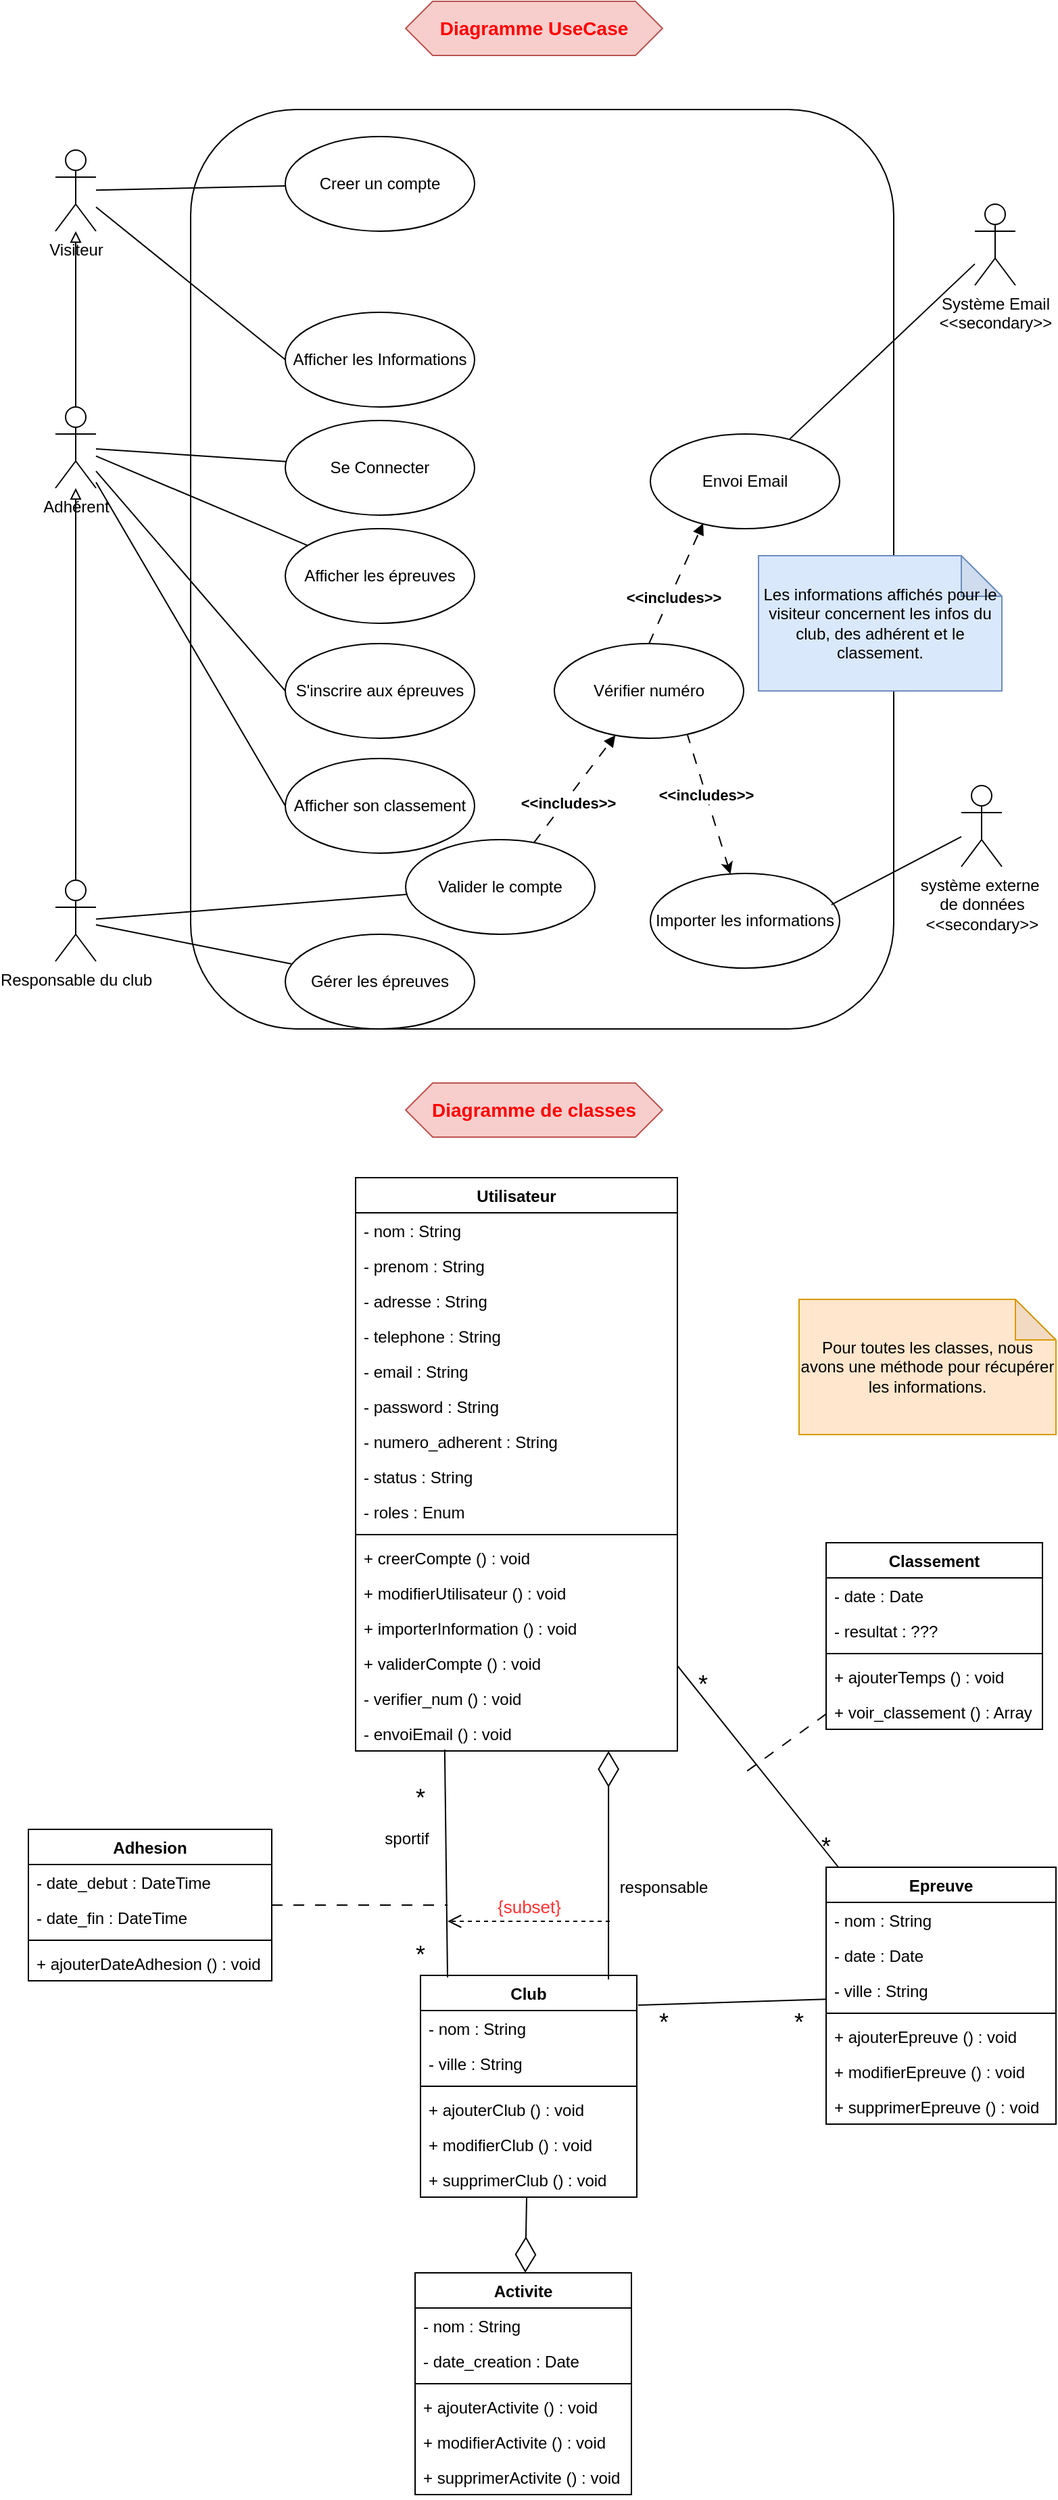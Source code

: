 <mxfile version="27.0.6">
  <diagram name="Page-1" id="lgjtmHra_G9_UdKhoM6j">
    <mxGraphModel dx="898" dy="750" grid="1" gridSize="10" guides="1" tooltips="1" connect="1" arrows="1" fold="1" page="1" pageScale="1" pageWidth="827" pageHeight="1169" math="0" shadow="0">
      <root>
        <mxCell id="0" />
        <mxCell id="1" parent="0" />
        <mxCell id="l16jiaLs2Fedwq6WprEs-1" value="&lt;font style=&quot;color: light-dark(rgb(255, 0, 0), rgb(237, 237, 237)); font-size: 14px;&quot;&gt;&lt;b style=&quot;&quot;&gt;Diagramme UseCase&lt;/b&gt;&lt;/font&gt;" style="shape=hexagon;perimeter=hexagonPerimeter2;whiteSpace=wrap;html=1;fixedSize=1;fillColor=#f8cecc;strokeColor=#b85450;" parent="1" vertex="1">
          <mxGeometry x="319" y="40" width="190" height="40" as="geometry" />
        </mxCell>
        <mxCell id="l16jiaLs2Fedwq6WprEs-2" value="" style="rounded=1;whiteSpace=wrap;html=1;" parent="1" vertex="1">
          <mxGeometry x="160" y="120" width="520" height="680" as="geometry" />
        </mxCell>
        <mxCell id="l16jiaLs2Fedwq6WprEs-3" value="&lt;font style=&quot;color: light-dark(rgb(255, 0, 0), rgb(237, 237, 237)); font-size: 14px;&quot;&gt;&lt;b style=&quot;&quot;&gt;Diagramme de classes&lt;/b&gt;&lt;/font&gt;" style="shape=hexagon;perimeter=hexagonPerimeter2;whiteSpace=wrap;html=1;fixedSize=1;fillColor=#f8cecc;strokeColor=#b85450;" parent="1" vertex="1">
          <mxGeometry x="319" y="840" width="190" height="40" as="geometry" />
        </mxCell>
        <mxCell id="l16jiaLs2Fedwq6WprEs-11" style="rounded=0;orthogonalLoop=1;jettySize=auto;html=1;endArrow=none;startFill=0;" parent="1" source="l16jiaLs2Fedwq6WprEs-4" target="l16jiaLs2Fedwq6WprEs-10" edge="1">
          <mxGeometry relative="1" as="geometry" />
        </mxCell>
        <mxCell id="GCaa3MGDiSqKgNDiBNko-12" style="rounded=0;orthogonalLoop=1;jettySize=auto;html=1;endArrow=none;startFill=0;entryX=0;entryY=0.5;entryDx=0;entryDy=0;" parent="1" source="l16jiaLs2Fedwq6WprEs-4" target="GCaa3MGDiSqKgNDiBNko-10" edge="1">
          <mxGeometry relative="1" as="geometry" />
        </mxCell>
        <mxCell id="l16jiaLs2Fedwq6WprEs-4" value="Visiteur" style="shape=umlActor;verticalLabelPosition=bottom;verticalAlign=top;html=1;outlineConnect=0;" parent="1" vertex="1">
          <mxGeometry x="60" y="150" width="30" height="60" as="geometry" />
        </mxCell>
        <mxCell id="l16jiaLs2Fedwq6WprEs-7" style="edgeStyle=orthogonalEdgeStyle;rounded=0;orthogonalLoop=1;jettySize=auto;html=1;endArrow=block;endFill=0;" parent="1" source="l16jiaLs2Fedwq6WprEs-5" target="l16jiaLs2Fedwq6WprEs-4" edge="1">
          <mxGeometry relative="1" as="geometry" />
        </mxCell>
        <mxCell id="GCaa3MGDiSqKgNDiBNko-4" style="rounded=0;orthogonalLoop=1;jettySize=auto;html=1;endArrow=none;startFill=0;" parent="1" source="l16jiaLs2Fedwq6WprEs-5" target="GCaa3MGDiSqKgNDiBNko-3" edge="1">
          <mxGeometry relative="1" as="geometry" />
        </mxCell>
        <mxCell id="GCaa3MGDiSqKgNDiBNko-7" style="rounded=0;orthogonalLoop=1;jettySize=auto;html=1;endArrow=none;startFill=0;" parent="1" source="l16jiaLs2Fedwq6WprEs-5" target="GCaa3MGDiSqKgNDiBNko-6" edge="1">
          <mxGeometry relative="1" as="geometry" />
        </mxCell>
        <mxCell id="GCaa3MGDiSqKgNDiBNko-8" style="rounded=0;orthogonalLoop=1;jettySize=auto;html=1;entryX=0;entryY=0.5;entryDx=0;entryDy=0;endArrow=none;startFill=0;" parent="1" source="l16jiaLs2Fedwq6WprEs-5" target="GCaa3MGDiSqKgNDiBNko-1" edge="1">
          <mxGeometry relative="1" as="geometry" />
        </mxCell>
        <mxCell id="GCaa3MGDiSqKgNDiBNko-9" style="rounded=0;orthogonalLoop=1;jettySize=auto;html=1;endArrow=none;startFill=0;entryX=0;entryY=0.5;entryDx=0;entryDy=0;" parent="1" source="l16jiaLs2Fedwq6WprEs-5" target="GCaa3MGDiSqKgNDiBNko-5" edge="1">
          <mxGeometry relative="1" as="geometry" />
        </mxCell>
        <mxCell id="l16jiaLs2Fedwq6WprEs-5" value="Adhérent" style="shape=umlActor;verticalLabelPosition=bottom;verticalAlign=top;html=1;outlineConnect=0;" parent="1" vertex="1">
          <mxGeometry x="60" y="340" width="30" height="60" as="geometry" />
        </mxCell>
        <mxCell id="l16jiaLs2Fedwq6WprEs-8" style="edgeStyle=orthogonalEdgeStyle;rounded=0;orthogonalLoop=1;jettySize=auto;html=1;endArrow=block;endFill=0;" parent="1" source="l16jiaLs2Fedwq6WprEs-6" target="l16jiaLs2Fedwq6WprEs-5" edge="1">
          <mxGeometry relative="1" as="geometry" />
        </mxCell>
        <mxCell id="l16jiaLs2Fedwq6WprEs-15" style="rounded=0;orthogonalLoop=1;jettySize=auto;html=1;endArrow=none;endFill=1;startFill=0;" parent="1" source="l16jiaLs2Fedwq6WprEs-6" target="l16jiaLs2Fedwq6WprEs-12" edge="1">
          <mxGeometry relative="1" as="geometry" />
        </mxCell>
        <mxCell id="KEmt7pOYZcKOVEcdr2Ra-9" style="rounded=0;orthogonalLoop=1;jettySize=auto;html=1;endArrow=none;startFill=0;" parent="1" source="l16jiaLs2Fedwq6WprEs-6" target="KEmt7pOYZcKOVEcdr2Ra-8" edge="1">
          <mxGeometry relative="1" as="geometry" />
        </mxCell>
        <mxCell id="l16jiaLs2Fedwq6WprEs-6" value="Responsable du club" style="shape=umlActor;verticalLabelPosition=bottom;verticalAlign=top;html=1;outlineConnect=0;" parent="1" vertex="1">
          <mxGeometry x="60" y="690" width="30" height="60" as="geometry" />
        </mxCell>
        <mxCell id="l16jiaLs2Fedwq6WprEs-19" style="rounded=0;orthogonalLoop=1;jettySize=auto;html=1;endArrow=none;startFill=0;" parent="1" source="l16jiaLs2Fedwq6WprEs-9" target="l16jiaLs2Fedwq6WprEs-16" edge="1">
          <mxGeometry relative="1" as="geometry" />
        </mxCell>
        <mxCell id="l16jiaLs2Fedwq6WprEs-9" value="Système Email&lt;div&gt;&amp;lt;&amp;lt;secondary&amp;gt;&amp;gt;&lt;/div&gt;" style="shape=umlActor;verticalLabelPosition=bottom;verticalAlign=top;html=1;outlineConnect=0;" parent="1" vertex="1">
          <mxGeometry x="740" y="190" width="30" height="60" as="geometry" />
        </mxCell>
        <mxCell id="l16jiaLs2Fedwq6WprEs-10" value="Creer un compte" style="ellipse;whiteSpace=wrap;html=1;" parent="1" vertex="1">
          <mxGeometry x="230" y="140" width="140" height="70" as="geometry" />
        </mxCell>
        <mxCell id="l16jiaLs2Fedwq6WprEs-17" style="rounded=0;orthogonalLoop=1;jettySize=auto;html=1;endArrow=block;endFill=1;dashed=1;dashPattern=8 8;" parent="1" source="l16jiaLs2Fedwq6WprEs-12" target="KEmt7pOYZcKOVEcdr2Ra-1" edge="1">
          <mxGeometry relative="1" as="geometry">
            <mxPoint x="440" y="570" as="targetPoint" />
          </mxGeometry>
        </mxCell>
        <mxCell id="l16jiaLs2Fedwq6WprEs-18" value="&lt;b&gt;&amp;lt;&amp;lt;includes&amp;gt;&amp;gt;&lt;/b&gt;" style="edgeLabel;html=1;align=center;verticalAlign=middle;resizable=0;points=[];" parent="l16jiaLs2Fedwq6WprEs-17" vertex="1" connectable="0">
          <mxGeometry x="-0.224" y="-2" relative="1" as="geometry">
            <mxPoint as="offset" />
          </mxGeometry>
        </mxCell>
        <mxCell id="GCaa3MGDiSqKgNDiBNko-16" style="rounded=0;orthogonalLoop=1;jettySize=auto;html=1;endArrow=classic;endFill=1;dashed=1;dashPattern=8 8;exitX=0.7;exitY=0.943;exitDx=0;exitDy=0;exitPerimeter=0;" parent="1" source="KEmt7pOYZcKOVEcdr2Ra-1" target="GCaa3MGDiSqKgNDiBNko-15" edge="1">
          <mxGeometry relative="1" as="geometry" />
        </mxCell>
        <mxCell id="GCaa3MGDiSqKgNDiBNko-17" value="&lt;b&gt;&amp;lt;&amp;lt;includes&amp;gt;&amp;gt;&lt;/b&gt;" style="edgeLabel;html=1;align=center;verticalAlign=middle;resizable=0;points=[];" parent="GCaa3MGDiSqKgNDiBNko-16" vertex="1" connectable="0">
          <mxGeometry x="-0.12" relative="1" as="geometry">
            <mxPoint as="offset" />
          </mxGeometry>
        </mxCell>
        <mxCell id="l16jiaLs2Fedwq6WprEs-12" value="Valider le compte" style="ellipse;whiteSpace=wrap;html=1;" parent="1" vertex="1">
          <mxGeometry x="319" y="660" width="140" height="70" as="geometry" />
        </mxCell>
        <mxCell id="l16jiaLs2Fedwq6WprEs-16" value="Envoi Email" style="ellipse;whiteSpace=wrap;html=1;" parent="1" vertex="1">
          <mxGeometry x="500" y="360" width="140" height="70" as="geometry" />
        </mxCell>
        <mxCell id="GCaa3MGDiSqKgNDiBNko-1" value="Afficher son classement" style="ellipse;whiteSpace=wrap;html=1;" parent="1" vertex="1">
          <mxGeometry x="230" y="600" width="140" height="70" as="geometry" />
        </mxCell>
        <mxCell id="GCaa3MGDiSqKgNDiBNko-3" value="Se Connecter" style="ellipse;whiteSpace=wrap;html=1;" parent="1" vertex="1">
          <mxGeometry x="230" y="350" width="140" height="70" as="geometry" />
        </mxCell>
        <mxCell id="GCaa3MGDiSqKgNDiBNko-5" value="S&#39;inscrire aux épreuves" style="ellipse;whiteSpace=wrap;html=1;" parent="1" vertex="1">
          <mxGeometry x="230" y="515" width="140" height="70" as="geometry" />
        </mxCell>
        <mxCell id="GCaa3MGDiSqKgNDiBNko-6" value="Afficher les épreuves" style="ellipse;whiteSpace=wrap;html=1;" parent="1" vertex="1">
          <mxGeometry x="230" y="430" width="140" height="70" as="geometry" />
        </mxCell>
        <mxCell id="GCaa3MGDiSqKgNDiBNko-10" value="Afficher les Informations" style="ellipse;whiteSpace=wrap;html=1;" parent="1" vertex="1">
          <mxGeometry x="230" y="270" width="140" height="70" as="geometry" />
        </mxCell>
        <mxCell id="GCaa3MGDiSqKgNDiBNko-13" value="Les informations affichés pour le visiteur concernent les infos du club, des adhérent et le classement." style="shape=note;whiteSpace=wrap;html=1;backgroundOutline=1;darkOpacity=0.05;fillColor=#dae8fc;strokeColor=#6c8ebf;" parent="1" vertex="1">
          <mxGeometry x="580" y="450" width="180" height="100" as="geometry" />
        </mxCell>
        <mxCell id="GCaa3MGDiSqKgNDiBNko-15" value="Importer les informations" style="ellipse;whiteSpace=wrap;html=1;" parent="1" vertex="1">
          <mxGeometry x="500" y="685" width="140" height="70" as="geometry" />
        </mxCell>
        <mxCell id="ndPLPD90JA1rtv7AMpqJ-50" style="rounded=0;orthogonalLoop=1;jettySize=auto;html=1;endArrow=none;startFill=0;" parent="1" source="ndPLPD90JA1rtv7AMpqJ-1" target="ndPLPD90JA1rtv7AMpqJ-38" edge="1">
          <mxGeometry relative="1" as="geometry" />
        </mxCell>
        <mxCell id="ndPLPD90JA1rtv7AMpqJ-1" value="Utilisateur" style="swimlane;fontStyle=1;align=center;verticalAlign=top;childLayout=stackLayout;horizontal=1;startSize=26;horizontalStack=0;resizeParent=1;resizeParentMax=0;resizeLast=0;collapsible=1;marginBottom=0;whiteSpace=wrap;html=1;" parent="1" vertex="1">
          <mxGeometry x="282" y="910" width="238" height="424" as="geometry" />
        </mxCell>
        <mxCell id="ndPLPD90JA1rtv7AMpqJ-2" value="- nom : String" style="text;strokeColor=none;fillColor=none;align=left;verticalAlign=top;spacingLeft=4;spacingRight=4;overflow=hidden;rotatable=0;points=[[0,0.5],[1,0.5]];portConstraint=eastwest;whiteSpace=wrap;html=1;" parent="ndPLPD90JA1rtv7AMpqJ-1" vertex="1">
          <mxGeometry y="26" width="238" height="26" as="geometry" />
        </mxCell>
        <mxCell id="ndPLPD90JA1rtv7AMpqJ-8" value="- prenom : String" style="text;strokeColor=none;fillColor=none;align=left;verticalAlign=top;spacingLeft=4;spacingRight=4;overflow=hidden;rotatable=0;points=[[0,0.5],[1,0.5]];portConstraint=eastwest;whiteSpace=wrap;html=1;" parent="ndPLPD90JA1rtv7AMpqJ-1" vertex="1">
          <mxGeometry y="52" width="238" height="26" as="geometry" />
        </mxCell>
        <mxCell id="ndPLPD90JA1rtv7AMpqJ-11" value="- adresse : String" style="text;strokeColor=none;fillColor=none;align=left;verticalAlign=top;spacingLeft=4;spacingRight=4;overflow=hidden;rotatable=0;points=[[0,0.5],[1,0.5]];portConstraint=eastwest;whiteSpace=wrap;html=1;" parent="ndPLPD90JA1rtv7AMpqJ-1" vertex="1">
          <mxGeometry y="78" width="238" height="26" as="geometry" />
        </mxCell>
        <mxCell id="ndPLPD90JA1rtv7AMpqJ-12" value="- telephone : String" style="text;strokeColor=none;fillColor=none;align=left;verticalAlign=top;spacingLeft=4;spacingRight=4;overflow=hidden;rotatable=0;points=[[0,0.5],[1,0.5]];portConstraint=eastwest;whiteSpace=wrap;html=1;" parent="ndPLPD90JA1rtv7AMpqJ-1" vertex="1">
          <mxGeometry y="104" width="238" height="26" as="geometry" />
        </mxCell>
        <mxCell id="ndPLPD90JA1rtv7AMpqJ-7" value="- email : String" style="text;strokeColor=none;fillColor=none;align=left;verticalAlign=top;spacingLeft=4;spacingRight=4;overflow=hidden;rotatable=0;points=[[0,0.5],[1,0.5]];portConstraint=eastwest;whiteSpace=wrap;html=1;" parent="ndPLPD90JA1rtv7AMpqJ-1" vertex="1">
          <mxGeometry y="130" width="238" height="26" as="geometry" />
        </mxCell>
        <mxCell id="ndPLPD90JA1rtv7AMpqJ-6" value="- password : String" style="text;strokeColor=none;fillColor=none;align=left;verticalAlign=top;spacingLeft=4;spacingRight=4;overflow=hidden;rotatable=0;points=[[0,0.5],[1,0.5]];portConstraint=eastwest;whiteSpace=wrap;html=1;" parent="ndPLPD90JA1rtv7AMpqJ-1" vertex="1">
          <mxGeometry y="156" width="238" height="26" as="geometry" />
        </mxCell>
        <mxCell id="ndPLPD90JA1rtv7AMpqJ-5" value="- numero_adherent : String" style="text;strokeColor=none;fillColor=none;align=left;verticalAlign=top;spacingLeft=4;spacingRight=4;overflow=hidden;rotatable=0;points=[[0,0.5],[1,0.5]];portConstraint=eastwest;whiteSpace=wrap;html=1;" parent="ndPLPD90JA1rtv7AMpqJ-1" vertex="1">
          <mxGeometry y="182" width="238" height="26" as="geometry" />
        </mxCell>
        <mxCell id="ndPLPD90JA1rtv7AMpqJ-9" value="- status : String" style="text;strokeColor=none;fillColor=none;align=left;verticalAlign=top;spacingLeft=4;spacingRight=4;overflow=hidden;rotatable=0;points=[[0,0.5],[1,0.5]];portConstraint=eastwest;whiteSpace=wrap;html=1;" parent="ndPLPD90JA1rtv7AMpqJ-1" vertex="1">
          <mxGeometry y="208" width="238" height="26" as="geometry" />
        </mxCell>
        <mxCell id="ndPLPD90JA1rtv7AMpqJ-10" value="- roles : Enum" style="text;strokeColor=none;fillColor=none;align=left;verticalAlign=top;spacingLeft=4;spacingRight=4;overflow=hidden;rotatable=0;points=[[0,0.5],[1,0.5]];portConstraint=eastwest;whiteSpace=wrap;html=1;" parent="ndPLPD90JA1rtv7AMpqJ-1" vertex="1">
          <mxGeometry y="234" width="238" height="26" as="geometry" />
        </mxCell>
        <mxCell id="ndPLPD90JA1rtv7AMpqJ-3" value="" style="line;strokeWidth=1;fillColor=none;align=left;verticalAlign=middle;spacingTop=-1;spacingLeft=3;spacingRight=3;rotatable=0;labelPosition=right;points=[];portConstraint=eastwest;strokeColor=inherit;" parent="ndPLPD90JA1rtv7AMpqJ-1" vertex="1">
          <mxGeometry y="260" width="238" height="8" as="geometry" />
        </mxCell>
        <mxCell id="ndPLPD90JA1rtv7AMpqJ-59" value="+ creerCompte () : void" style="text;strokeColor=none;fillColor=none;align=left;verticalAlign=top;spacingLeft=4;spacingRight=4;overflow=hidden;rotatable=0;points=[[0,0.5],[1,0.5]];portConstraint=eastwest;whiteSpace=wrap;html=1;" parent="ndPLPD90JA1rtv7AMpqJ-1" vertex="1">
          <mxGeometry y="268" width="238" height="26" as="geometry" />
        </mxCell>
        <mxCell id="ndPLPD90JA1rtv7AMpqJ-60" value="+ modifierUtilisateur () : void" style="text;strokeColor=none;fillColor=none;align=left;verticalAlign=top;spacingLeft=4;spacingRight=4;overflow=hidden;rotatable=0;points=[[0,0.5],[1,0.5]];portConstraint=eastwest;whiteSpace=wrap;html=1;" parent="ndPLPD90JA1rtv7AMpqJ-1" vertex="1">
          <mxGeometry y="294" width="238" height="26" as="geometry" />
        </mxCell>
        <mxCell id="ndPLPD90JA1rtv7AMpqJ-4" value="+ importerInformation () : void" style="text;strokeColor=none;fillColor=none;align=left;verticalAlign=top;spacingLeft=4;spacingRight=4;overflow=hidden;rotatable=0;points=[[0,0.5],[1,0.5]];portConstraint=eastwest;whiteSpace=wrap;html=1;" parent="ndPLPD90JA1rtv7AMpqJ-1" vertex="1">
          <mxGeometry y="320" width="238" height="26" as="geometry" />
        </mxCell>
        <mxCell id="KEmt7pOYZcKOVEcdr2Ra-4" value="+ validerCompte () : void" style="text;strokeColor=none;fillColor=none;align=left;verticalAlign=top;spacingLeft=4;spacingRight=4;overflow=hidden;rotatable=0;points=[[0,0.5],[1,0.5]];portConstraint=eastwest;whiteSpace=wrap;html=1;" parent="ndPLPD90JA1rtv7AMpqJ-1" vertex="1">
          <mxGeometry y="346" width="238" height="26" as="geometry" />
        </mxCell>
        <mxCell id="KEmt7pOYZcKOVEcdr2Ra-7" value="- verifier_num () : void" style="text;strokeColor=none;fillColor=none;align=left;verticalAlign=top;spacingLeft=4;spacingRight=4;overflow=hidden;rotatable=0;points=[[0,0.5],[1,0.5]];portConstraint=eastwest;whiteSpace=wrap;html=1;" parent="ndPLPD90JA1rtv7AMpqJ-1" vertex="1">
          <mxGeometry y="372" width="238" height="26" as="geometry" />
        </mxCell>
        <mxCell id="ndPLPD90JA1rtv7AMpqJ-65" value="- envoiEmail () : void" style="text;strokeColor=none;fillColor=none;align=left;verticalAlign=top;spacingLeft=4;spacingRight=4;overflow=hidden;rotatable=0;points=[[0,0.5],[1,0.5]];portConstraint=eastwest;whiteSpace=wrap;html=1;" parent="ndPLPD90JA1rtv7AMpqJ-1" vertex="1">
          <mxGeometry y="398" width="238" height="26" as="geometry" />
        </mxCell>
        <mxCell id="ndPLPD90JA1rtv7AMpqJ-13" value="Club" style="swimlane;fontStyle=1;align=center;verticalAlign=top;childLayout=stackLayout;horizontal=1;startSize=26;horizontalStack=0;resizeParent=1;resizeParentMax=0;resizeLast=0;collapsible=1;marginBottom=0;whiteSpace=wrap;html=1;" parent="1" vertex="1">
          <mxGeometry x="330" y="1500" width="160" height="164" as="geometry" />
        </mxCell>
        <mxCell id="ndPLPD90JA1rtv7AMpqJ-14" value="- nom : String" style="text;strokeColor=none;fillColor=none;align=left;verticalAlign=top;spacingLeft=4;spacingRight=4;overflow=hidden;rotatable=0;points=[[0,0.5],[1,0.5]];portConstraint=eastwest;whiteSpace=wrap;html=1;" parent="ndPLPD90JA1rtv7AMpqJ-13" vertex="1">
          <mxGeometry y="26" width="160" height="26" as="geometry" />
        </mxCell>
        <mxCell id="ndPLPD90JA1rtv7AMpqJ-17" value="- ville : String" style="text;strokeColor=none;fillColor=none;align=left;verticalAlign=top;spacingLeft=4;spacingRight=4;overflow=hidden;rotatable=0;points=[[0,0.5],[1,0.5]];portConstraint=eastwest;whiteSpace=wrap;html=1;" parent="ndPLPD90JA1rtv7AMpqJ-13" vertex="1">
          <mxGeometry y="52" width="160" height="26" as="geometry" />
        </mxCell>
        <mxCell id="ndPLPD90JA1rtv7AMpqJ-15" value="" style="line;strokeWidth=1;fillColor=none;align=left;verticalAlign=middle;spacingTop=-1;spacingLeft=3;spacingRight=3;rotatable=0;labelPosition=right;points=[];portConstraint=eastwest;strokeColor=inherit;" parent="ndPLPD90JA1rtv7AMpqJ-13" vertex="1">
          <mxGeometry y="78" width="160" height="8" as="geometry" />
        </mxCell>
        <mxCell id="ndPLPD90JA1rtv7AMpqJ-16" value="+ ajouterClub () : void" style="text;strokeColor=none;fillColor=none;align=left;verticalAlign=top;spacingLeft=4;spacingRight=4;overflow=hidden;rotatable=0;points=[[0,0.5],[1,0.5]];portConstraint=eastwest;whiteSpace=wrap;html=1;" parent="ndPLPD90JA1rtv7AMpqJ-13" vertex="1">
          <mxGeometry y="86" width="160" height="26" as="geometry" />
        </mxCell>
        <mxCell id="ndPLPD90JA1rtv7AMpqJ-62" value="+ modifierClub () : void" style="text;strokeColor=none;fillColor=none;align=left;verticalAlign=top;spacingLeft=4;spacingRight=4;overflow=hidden;rotatable=0;points=[[0,0.5],[1,0.5]];portConstraint=eastwest;whiteSpace=wrap;html=1;" parent="ndPLPD90JA1rtv7AMpqJ-13" vertex="1">
          <mxGeometry y="112" width="160" height="26" as="geometry" />
        </mxCell>
        <mxCell id="ndPLPD90JA1rtv7AMpqJ-61" value="+ supprimerClub () : void" style="text;strokeColor=none;fillColor=none;align=left;verticalAlign=top;spacingLeft=4;spacingRight=4;overflow=hidden;rotatable=0;points=[[0,0.5],[1,0.5]];portConstraint=eastwest;whiteSpace=wrap;html=1;" parent="ndPLPD90JA1rtv7AMpqJ-13" vertex="1">
          <mxGeometry y="138" width="160" height="26" as="geometry" />
        </mxCell>
        <mxCell id="ndPLPD90JA1rtv7AMpqJ-18" value="Activite" style="swimlane;fontStyle=1;align=center;verticalAlign=top;childLayout=stackLayout;horizontal=1;startSize=26;horizontalStack=0;resizeParent=1;resizeParentMax=0;resizeLast=0;collapsible=1;marginBottom=0;whiteSpace=wrap;html=1;" parent="1" vertex="1">
          <mxGeometry x="326" y="1720" width="160" height="164" as="geometry" />
        </mxCell>
        <mxCell id="ndPLPD90JA1rtv7AMpqJ-19" value="- nom : String" style="text;strokeColor=none;fillColor=none;align=left;verticalAlign=top;spacingLeft=4;spacingRight=4;overflow=hidden;rotatable=0;points=[[0,0.5],[1,0.5]];portConstraint=eastwest;whiteSpace=wrap;html=1;" parent="ndPLPD90JA1rtv7AMpqJ-18" vertex="1">
          <mxGeometry y="26" width="160" height="26" as="geometry" />
        </mxCell>
        <mxCell id="ndPLPD90JA1rtv7AMpqJ-22" value="- date_creation : Date" style="text;strokeColor=none;fillColor=none;align=left;verticalAlign=top;spacingLeft=4;spacingRight=4;overflow=hidden;rotatable=0;points=[[0,0.5],[1,0.5]];portConstraint=eastwest;whiteSpace=wrap;html=1;" parent="ndPLPD90JA1rtv7AMpqJ-18" vertex="1">
          <mxGeometry y="52" width="160" height="26" as="geometry" />
        </mxCell>
        <mxCell id="ndPLPD90JA1rtv7AMpqJ-20" value="" style="line;strokeWidth=1;fillColor=none;align=left;verticalAlign=middle;spacingTop=-1;spacingLeft=3;spacingRight=3;rotatable=0;labelPosition=right;points=[];portConstraint=eastwest;strokeColor=inherit;" parent="ndPLPD90JA1rtv7AMpqJ-18" vertex="1">
          <mxGeometry y="78" width="160" height="8" as="geometry" />
        </mxCell>
        <mxCell id="ndPLPD90JA1rtv7AMpqJ-21" value="+ ajouterActivite () : void" style="text;strokeColor=none;fillColor=none;align=left;verticalAlign=top;spacingLeft=4;spacingRight=4;overflow=hidden;rotatable=0;points=[[0,0.5],[1,0.5]];portConstraint=eastwest;whiteSpace=wrap;html=1;" parent="ndPLPD90JA1rtv7AMpqJ-18" vertex="1">
          <mxGeometry y="86" width="160" height="26" as="geometry" />
        </mxCell>
        <mxCell id="ndPLPD90JA1rtv7AMpqJ-63" value="+ modifierActivite () : void" style="text;strokeColor=none;fillColor=none;align=left;verticalAlign=top;spacingLeft=4;spacingRight=4;overflow=hidden;rotatable=0;points=[[0,0.5],[1,0.5]];portConstraint=eastwest;whiteSpace=wrap;html=1;" parent="ndPLPD90JA1rtv7AMpqJ-18" vertex="1">
          <mxGeometry y="112" width="160" height="26" as="geometry" />
        </mxCell>
        <mxCell id="ndPLPD90JA1rtv7AMpqJ-64" value="+ supprimerActivite () : void" style="text;strokeColor=none;fillColor=none;align=left;verticalAlign=top;spacingLeft=4;spacingRight=4;overflow=hidden;rotatable=0;points=[[0,0.5],[1,0.5]];portConstraint=eastwest;whiteSpace=wrap;html=1;" parent="ndPLPD90JA1rtv7AMpqJ-18" vertex="1">
          <mxGeometry y="138" width="160" height="26" as="geometry" />
        </mxCell>
        <mxCell id="ndPLPD90JA1rtv7AMpqJ-23" value="" style="endArrow=diamondThin;endFill=0;endSize=24;html=1;rounded=0;" parent="1" source="ndPLPD90JA1rtv7AMpqJ-13" target="ndPLPD90JA1rtv7AMpqJ-18" edge="1">
          <mxGeometry width="160" relative="1" as="geometry">
            <mxPoint x="320" y="1430" as="sourcePoint" />
            <mxPoint x="480" y="1430" as="targetPoint" />
          </mxGeometry>
        </mxCell>
        <mxCell id="ndPLPD90JA1rtv7AMpqJ-25" style="rounded=0;orthogonalLoop=1;jettySize=auto;html=1;entryX=0.125;entryY=0.009;entryDx=0;entryDy=0;entryPerimeter=0;endArrow=none;startFill=0;exitX=0.277;exitY=0.962;exitDx=0;exitDy=0;exitPerimeter=0;" parent="1" source="ndPLPD90JA1rtv7AMpqJ-65" target="ndPLPD90JA1rtv7AMpqJ-13" edge="1">
          <mxGeometry relative="1" as="geometry">
            <mxPoint x="348" y="1340" as="sourcePoint" />
          </mxGeometry>
        </mxCell>
        <mxCell id="ndPLPD90JA1rtv7AMpqJ-26" value="responsable" style="text;html=1;align=center;verticalAlign=middle;whiteSpace=wrap;rounded=0;" parent="1" vertex="1">
          <mxGeometry x="480" y="1420" width="60" height="30" as="geometry" />
        </mxCell>
        <mxCell id="ndPLPD90JA1rtv7AMpqJ-27" value="" style="endArrow=diamondThin;endFill=0;endSize=24;html=1;rounded=0;exitX=0.869;exitY=0.018;exitDx=0;exitDy=0;exitPerimeter=0;entryX=0.786;entryY=1;entryDx=0;entryDy=0;entryPerimeter=0;" parent="1" source="ndPLPD90JA1rtv7AMpqJ-13" target="ndPLPD90JA1rtv7AMpqJ-65" edge="1">
          <mxGeometry width="160" relative="1" as="geometry">
            <mxPoint x="580" y="1380" as="sourcePoint" />
            <mxPoint x="468" y="1340" as="targetPoint" />
          </mxGeometry>
        </mxCell>
        <mxCell id="ndPLPD90JA1rtv7AMpqJ-28" value="sportif" style="text;html=1;align=center;verticalAlign=middle;whiteSpace=wrap;rounded=0;" parent="1" vertex="1">
          <mxGeometry x="290" y="1384" width="60" height="30" as="geometry" />
        </mxCell>
        <mxCell id="ndPLPD90JA1rtv7AMpqJ-29" value="&lt;font style=&quot;font-size: 18px;&quot;&gt;*&lt;/font&gt;" style="text;html=1;align=center;verticalAlign=middle;whiteSpace=wrap;rounded=0;" parent="1" vertex="1">
          <mxGeometry x="300" y="1470" width="60" height="30" as="geometry" />
        </mxCell>
        <mxCell id="ndPLPD90JA1rtv7AMpqJ-30" value="&lt;font style=&quot;font-size: 18px;&quot;&gt;*&lt;/font&gt;" style="text;html=1;align=center;verticalAlign=middle;whiteSpace=wrap;rounded=0;" parent="1" vertex="1">
          <mxGeometry x="300" y="1354" width="60" height="30" as="geometry" />
        </mxCell>
        <mxCell id="ndPLPD90JA1rtv7AMpqJ-32" value="&lt;font style=&quot;font-size: 13px; color: rgb(255, 51, 51);&quot;&gt;{subset}&lt;/font&gt;" style="html=1;verticalAlign=bottom;endArrow=open;dashed=1;endSize=8;curved=0;rounded=0;" parent="1" edge="1">
          <mxGeometry relative="1" as="geometry">
            <mxPoint x="470" y="1460" as="sourcePoint" />
            <mxPoint x="350" y="1460" as="targetPoint" />
          </mxGeometry>
        </mxCell>
        <mxCell id="ndPLPD90JA1rtv7AMpqJ-46" style="rounded=0;orthogonalLoop=1;jettySize=auto;html=1;endArrow=none;startFill=0;dashed=1;dashPattern=8 8;" parent="1" source="ndPLPD90JA1rtv7AMpqJ-33" edge="1">
          <mxGeometry relative="1" as="geometry">
            <mxPoint x="350" y="1448" as="targetPoint" />
          </mxGeometry>
        </mxCell>
        <mxCell id="ndPLPD90JA1rtv7AMpqJ-33" value="Adhesion" style="swimlane;fontStyle=1;align=center;verticalAlign=top;childLayout=stackLayout;horizontal=1;startSize=26;horizontalStack=0;resizeParent=1;resizeParentMax=0;resizeLast=0;collapsible=1;marginBottom=0;whiteSpace=wrap;html=1;" parent="1" vertex="1">
          <mxGeometry x="40" y="1392" width="180" height="112" as="geometry" />
        </mxCell>
        <mxCell id="ndPLPD90JA1rtv7AMpqJ-34" value="- date_debut : DateTime" style="text;strokeColor=none;fillColor=none;align=left;verticalAlign=top;spacingLeft=4;spacingRight=4;overflow=hidden;rotatable=0;points=[[0,0.5],[1,0.5]];portConstraint=eastwest;whiteSpace=wrap;html=1;" parent="ndPLPD90JA1rtv7AMpqJ-33" vertex="1">
          <mxGeometry y="26" width="180" height="26" as="geometry" />
        </mxCell>
        <mxCell id="ndPLPD90JA1rtv7AMpqJ-37" value="- date_fin : DateTime" style="text;strokeColor=none;fillColor=none;align=left;verticalAlign=top;spacingLeft=4;spacingRight=4;overflow=hidden;rotatable=0;points=[[0,0.5],[1,0.5]];portConstraint=eastwest;whiteSpace=wrap;html=1;" parent="ndPLPD90JA1rtv7AMpqJ-33" vertex="1">
          <mxGeometry y="52" width="180" height="26" as="geometry" />
        </mxCell>
        <mxCell id="ndPLPD90JA1rtv7AMpqJ-35" value="" style="line;strokeWidth=1;fillColor=none;align=left;verticalAlign=middle;spacingTop=-1;spacingLeft=3;spacingRight=3;rotatable=0;labelPosition=right;points=[];portConstraint=eastwest;strokeColor=inherit;" parent="ndPLPD90JA1rtv7AMpqJ-33" vertex="1">
          <mxGeometry y="78" width="180" height="8" as="geometry" />
        </mxCell>
        <mxCell id="ndPLPD90JA1rtv7AMpqJ-36" value="+ ajouterDateAdhesion () : void" style="text;strokeColor=none;fillColor=none;align=left;verticalAlign=top;spacingLeft=4;spacingRight=4;overflow=hidden;rotatable=0;points=[[0,0.5],[1,0.5]];portConstraint=eastwest;whiteSpace=wrap;html=1;" parent="ndPLPD90JA1rtv7AMpqJ-33" vertex="1">
          <mxGeometry y="86" width="180" height="26" as="geometry" />
        </mxCell>
        <mxCell id="ndPLPD90JA1rtv7AMpqJ-47" style="rounded=0;orthogonalLoop=1;jettySize=auto;html=1;endArrow=none;startFill=0;entryX=1.006;entryY=0.134;entryDx=0;entryDy=0;entryPerimeter=0;" parent="1" source="ndPLPD90JA1rtv7AMpqJ-38" target="ndPLPD90JA1rtv7AMpqJ-13" edge="1">
          <mxGeometry relative="1" as="geometry" />
        </mxCell>
        <mxCell id="ndPLPD90JA1rtv7AMpqJ-38" value="Epreuve" style="swimlane;fontStyle=1;align=center;verticalAlign=top;childLayout=stackLayout;horizontal=1;startSize=26;horizontalStack=0;resizeParent=1;resizeParentMax=0;resizeLast=0;collapsible=1;marginBottom=0;whiteSpace=wrap;html=1;" parent="1" vertex="1">
          <mxGeometry x="630" y="1420" width="170" height="190" as="geometry" />
        </mxCell>
        <mxCell id="ndPLPD90JA1rtv7AMpqJ-39" value="- nom : String" style="text;strokeColor=none;fillColor=none;align=left;verticalAlign=top;spacingLeft=4;spacingRight=4;overflow=hidden;rotatable=0;points=[[0,0.5],[1,0.5]];portConstraint=eastwest;whiteSpace=wrap;html=1;" parent="ndPLPD90JA1rtv7AMpqJ-38" vertex="1">
          <mxGeometry y="26" width="170" height="26" as="geometry" />
        </mxCell>
        <mxCell id="ndPLPD90JA1rtv7AMpqJ-42" value="- date : Date" style="text;strokeColor=none;fillColor=none;align=left;verticalAlign=top;spacingLeft=4;spacingRight=4;overflow=hidden;rotatable=0;points=[[0,0.5],[1,0.5]];portConstraint=eastwest;whiteSpace=wrap;html=1;" parent="ndPLPD90JA1rtv7AMpqJ-38" vertex="1">
          <mxGeometry y="52" width="170" height="26" as="geometry" />
        </mxCell>
        <mxCell id="ndPLPD90JA1rtv7AMpqJ-43" value="- ville : String" style="text;strokeColor=none;fillColor=none;align=left;verticalAlign=top;spacingLeft=4;spacingRight=4;overflow=hidden;rotatable=0;points=[[0,0.5],[1,0.5]];portConstraint=eastwest;whiteSpace=wrap;html=1;" parent="ndPLPD90JA1rtv7AMpqJ-38" vertex="1">
          <mxGeometry y="78" width="170" height="26" as="geometry" />
        </mxCell>
        <mxCell id="ndPLPD90JA1rtv7AMpqJ-40" value="" style="line;strokeWidth=1;fillColor=none;align=left;verticalAlign=middle;spacingTop=-1;spacingLeft=3;spacingRight=3;rotatable=0;labelPosition=right;points=[];portConstraint=eastwest;strokeColor=inherit;" parent="ndPLPD90JA1rtv7AMpqJ-38" vertex="1">
          <mxGeometry y="104" width="170" height="8" as="geometry" />
        </mxCell>
        <mxCell id="ndPLPD90JA1rtv7AMpqJ-41" value="+ ajouterEpreuve () : void" style="text;strokeColor=none;fillColor=none;align=left;verticalAlign=top;spacingLeft=4;spacingRight=4;overflow=hidden;rotatable=0;points=[[0,0.5],[1,0.5]];portConstraint=eastwest;whiteSpace=wrap;html=1;" parent="ndPLPD90JA1rtv7AMpqJ-38" vertex="1">
          <mxGeometry y="112" width="170" height="26" as="geometry" />
        </mxCell>
        <mxCell id="ndPLPD90JA1rtv7AMpqJ-44" value="+ modifierEpreuve () : void" style="text;strokeColor=none;fillColor=none;align=left;verticalAlign=top;spacingLeft=4;spacingRight=4;overflow=hidden;rotatable=0;points=[[0,0.5],[1,0.5]];portConstraint=eastwest;whiteSpace=wrap;html=1;" parent="ndPLPD90JA1rtv7AMpqJ-38" vertex="1">
          <mxGeometry y="138" width="170" height="26" as="geometry" />
        </mxCell>
        <mxCell id="ndPLPD90JA1rtv7AMpqJ-45" value="+ supprimerEpreuve () : void" style="text;strokeColor=none;fillColor=none;align=left;verticalAlign=top;spacingLeft=4;spacingRight=4;overflow=hidden;rotatable=0;points=[[0,0.5],[1,0.5]];portConstraint=eastwest;whiteSpace=wrap;html=1;" parent="ndPLPD90JA1rtv7AMpqJ-38" vertex="1">
          <mxGeometry y="164" width="170" height="26" as="geometry" />
        </mxCell>
        <mxCell id="ndPLPD90JA1rtv7AMpqJ-48" value="&lt;font style=&quot;font-size: 18px;&quot;&gt;*&lt;/font&gt;" style="text;html=1;align=center;verticalAlign=middle;whiteSpace=wrap;rounded=0;" parent="1" vertex="1">
          <mxGeometry x="480" y="1520" width="60" height="30" as="geometry" />
        </mxCell>
        <mxCell id="ndPLPD90JA1rtv7AMpqJ-49" value="&lt;font style=&quot;font-size: 18px;&quot;&gt;*&lt;/font&gt;" style="text;html=1;align=center;verticalAlign=middle;whiteSpace=wrap;rounded=0;" parent="1" vertex="1">
          <mxGeometry x="580" y="1520" width="60" height="30" as="geometry" />
        </mxCell>
        <mxCell id="ndPLPD90JA1rtv7AMpqJ-52" value="&lt;font style=&quot;font-size: 18px;&quot;&gt;*&lt;/font&gt;" style="text;html=1;align=center;verticalAlign=middle;whiteSpace=wrap;rounded=0;" parent="1" vertex="1">
          <mxGeometry x="600" y="1390" width="60" height="30" as="geometry" />
        </mxCell>
        <mxCell id="ndPLPD90JA1rtv7AMpqJ-57" style="rounded=0;orthogonalLoop=1;jettySize=auto;html=1;endArrow=none;startFill=0;dashed=1;dashPattern=8 8;" parent="1" source="ndPLPD90JA1rtv7AMpqJ-53" edge="1">
          <mxGeometry relative="1" as="geometry">
            <mxPoint x="570" y="1350" as="targetPoint" />
          </mxGeometry>
        </mxCell>
        <mxCell id="ndPLPD90JA1rtv7AMpqJ-53" value="Classement" style="swimlane;fontStyle=1;align=center;verticalAlign=top;childLayout=stackLayout;horizontal=1;startSize=26;horizontalStack=0;resizeParent=1;resizeParentMax=0;resizeLast=0;collapsible=1;marginBottom=0;whiteSpace=wrap;html=1;" parent="1" vertex="1">
          <mxGeometry x="630" y="1180" width="160" height="138" as="geometry" />
        </mxCell>
        <mxCell id="ndPLPD90JA1rtv7AMpqJ-54" value="- date : Date" style="text;strokeColor=none;fillColor=none;align=left;verticalAlign=top;spacingLeft=4;spacingRight=4;overflow=hidden;rotatable=0;points=[[0,0.5],[1,0.5]];portConstraint=eastwest;whiteSpace=wrap;html=1;" parent="ndPLPD90JA1rtv7AMpqJ-53" vertex="1">
          <mxGeometry y="26" width="160" height="26" as="geometry" />
        </mxCell>
        <mxCell id="KEmt7pOYZcKOVEcdr2Ra-5" value="- resultat : ???" style="text;strokeColor=none;fillColor=none;align=left;verticalAlign=top;spacingLeft=4;spacingRight=4;overflow=hidden;rotatable=0;points=[[0,0.5],[1,0.5]];portConstraint=eastwest;whiteSpace=wrap;html=1;" parent="ndPLPD90JA1rtv7AMpqJ-53" vertex="1">
          <mxGeometry y="52" width="160" height="26" as="geometry" />
        </mxCell>
        <mxCell id="ndPLPD90JA1rtv7AMpqJ-55" value="" style="line;strokeWidth=1;fillColor=none;align=left;verticalAlign=middle;spacingTop=-1;spacingLeft=3;spacingRight=3;rotatable=0;labelPosition=right;points=[];portConstraint=eastwest;strokeColor=inherit;" parent="ndPLPD90JA1rtv7AMpqJ-53" vertex="1">
          <mxGeometry y="78" width="160" height="8" as="geometry" />
        </mxCell>
        <mxCell id="ndPLPD90JA1rtv7AMpqJ-56" value="+ ajouterTemps () : void" style="text;strokeColor=none;fillColor=none;align=left;verticalAlign=top;spacingLeft=4;spacingRight=4;overflow=hidden;rotatable=0;points=[[0,0.5],[1,0.5]];portConstraint=eastwest;whiteSpace=wrap;html=1;" parent="ndPLPD90JA1rtv7AMpqJ-53" vertex="1">
          <mxGeometry y="86" width="160" height="26" as="geometry" />
        </mxCell>
        <mxCell id="KEmt7pOYZcKOVEcdr2Ra-6" value="+ voir_classement () : Array" style="text;strokeColor=none;fillColor=none;align=left;verticalAlign=top;spacingLeft=4;spacingRight=4;overflow=hidden;rotatable=0;points=[[0,0.5],[1,0.5]];portConstraint=eastwest;whiteSpace=wrap;html=1;" parent="ndPLPD90JA1rtv7AMpqJ-53" vertex="1">
          <mxGeometry y="112" width="160" height="26" as="geometry" />
        </mxCell>
        <mxCell id="ndPLPD90JA1rtv7AMpqJ-66" value="&lt;font style=&quot;font-size: 18px;&quot;&gt;*&lt;/font&gt;" style="text;html=1;align=center;verticalAlign=middle;whiteSpace=wrap;rounded=0;" parent="1" vertex="1">
          <mxGeometry x="509" y="1270" width="60" height="30" as="geometry" />
        </mxCell>
        <mxCell id="ndPLPD90JA1rtv7AMpqJ-67" value="système externe&amp;nbsp;&lt;div&gt;de données&lt;div&gt;&amp;lt;&amp;lt;secondary&amp;gt;&amp;gt;&lt;/div&gt;&lt;/div&gt;" style="shape=umlActor;verticalLabelPosition=bottom;verticalAlign=top;html=1;" parent="1" vertex="1">
          <mxGeometry x="730" y="620" width="30" height="60" as="geometry" />
        </mxCell>
        <mxCell id="ndPLPD90JA1rtv7AMpqJ-68" style="rounded=0;orthogonalLoop=1;jettySize=auto;html=1;entryX=0.957;entryY=0.329;entryDx=0;entryDy=0;entryPerimeter=0;endArrow=none;startFill=0;" parent="1" source="ndPLPD90JA1rtv7AMpqJ-67" target="GCaa3MGDiSqKgNDiBNko-15" edge="1">
          <mxGeometry relative="1" as="geometry" />
        </mxCell>
        <mxCell id="ndPLPD90JA1rtv7AMpqJ-69" value="Pour toutes les classes, nous avons une méthode pour récupérer les informations." style="shape=note;whiteSpace=wrap;html=1;backgroundOutline=1;darkOpacity=0.05;fillColor=#ffe6cc;strokeColor=#d79b00;" parent="1" vertex="1">
          <mxGeometry x="610" y="1000" width="190" height="100" as="geometry" />
        </mxCell>
        <mxCell id="KEmt7pOYZcKOVEcdr2Ra-1" value="Vérifier numéro" style="ellipse;whiteSpace=wrap;html=1;" parent="1" vertex="1">
          <mxGeometry x="429" y="515" width="140" height="70" as="geometry" />
        </mxCell>
        <mxCell id="KEmt7pOYZcKOVEcdr2Ra-2" style="rounded=0;orthogonalLoop=1;jettySize=auto;html=1;endArrow=block;endFill=1;dashed=1;dashPattern=8 8;exitX=0.5;exitY=0;exitDx=0;exitDy=0;entryX=0.279;entryY=0.943;entryDx=0;entryDy=0;entryPerimeter=0;" parent="1" source="KEmt7pOYZcKOVEcdr2Ra-1" target="l16jiaLs2Fedwq6WprEs-16" edge="1">
          <mxGeometry relative="1" as="geometry">
            <mxPoint x="710" y="380" as="sourcePoint" />
            <mxPoint x="817" y="272" as="targetPoint" />
          </mxGeometry>
        </mxCell>
        <mxCell id="KEmt7pOYZcKOVEcdr2Ra-3" value="&lt;b&gt;&amp;lt;&amp;lt;includes&amp;gt;&amp;gt;&lt;/b&gt;" style="edgeLabel;html=1;align=center;verticalAlign=middle;resizable=0;points=[];" parent="KEmt7pOYZcKOVEcdr2Ra-2" vertex="1" connectable="0">
          <mxGeometry x="-0.224" y="-2" relative="1" as="geometry">
            <mxPoint as="offset" />
          </mxGeometry>
        </mxCell>
        <mxCell id="KEmt7pOYZcKOVEcdr2Ra-8" value="Gérer les épreuves" style="ellipse;whiteSpace=wrap;html=1;" parent="1" vertex="1">
          <mxGeometry x="230" y="730" width="140" height="70" as="geometry" />
        </mxCell>
      </root>
    </mxGraphModel>
  </diagram>
</mxfile>

